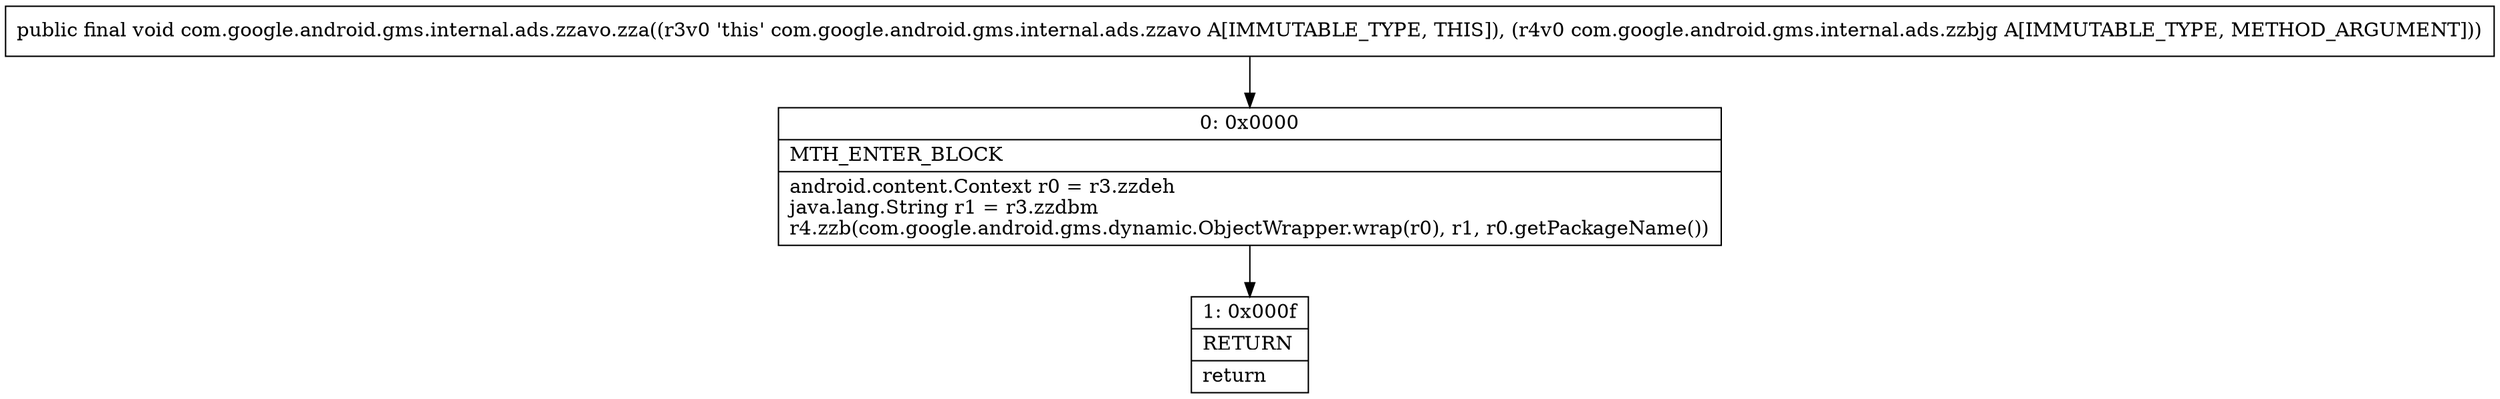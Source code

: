 digraph "CFG forcom.google.android.gms.internal.ads.zzavo.zza(Lcom\/google\/android\/gms\/internal\/ads\/zzbjg;)V" {
Node_0 [shape=record,label="{0\:\ 0x0000|MTH_ENTER_BLOCK\l|android.content.Context r0 = r3.zzdeh\ljava.lang.String r1 = r3.zzdbm\lr4.zzb(com.google.android.gms.dynamic.ObjectWrapper.wrap(r0), r1, r0.getPackageName())\l}"];
Node_1 [shape=record,label="{1\:\ 0x000f|RETURN\l|return\l}"];
MethodNode[shape=record,label="{public final void com.google.android.gms.internal.ads.zzavo.zza((r3v0 'this' com.google.android.gms.internal.ads.zzavo A[IMMUTABLE_TYPE, THIS]), (r4v0 com.google.android.gms.internal.ads.zzbjg A[IMMUTABLE_TYPE, METHOD_ARGUMENT])) }"];
MethodNode -> Node_0;
Node_0 -> Node_1;
}

